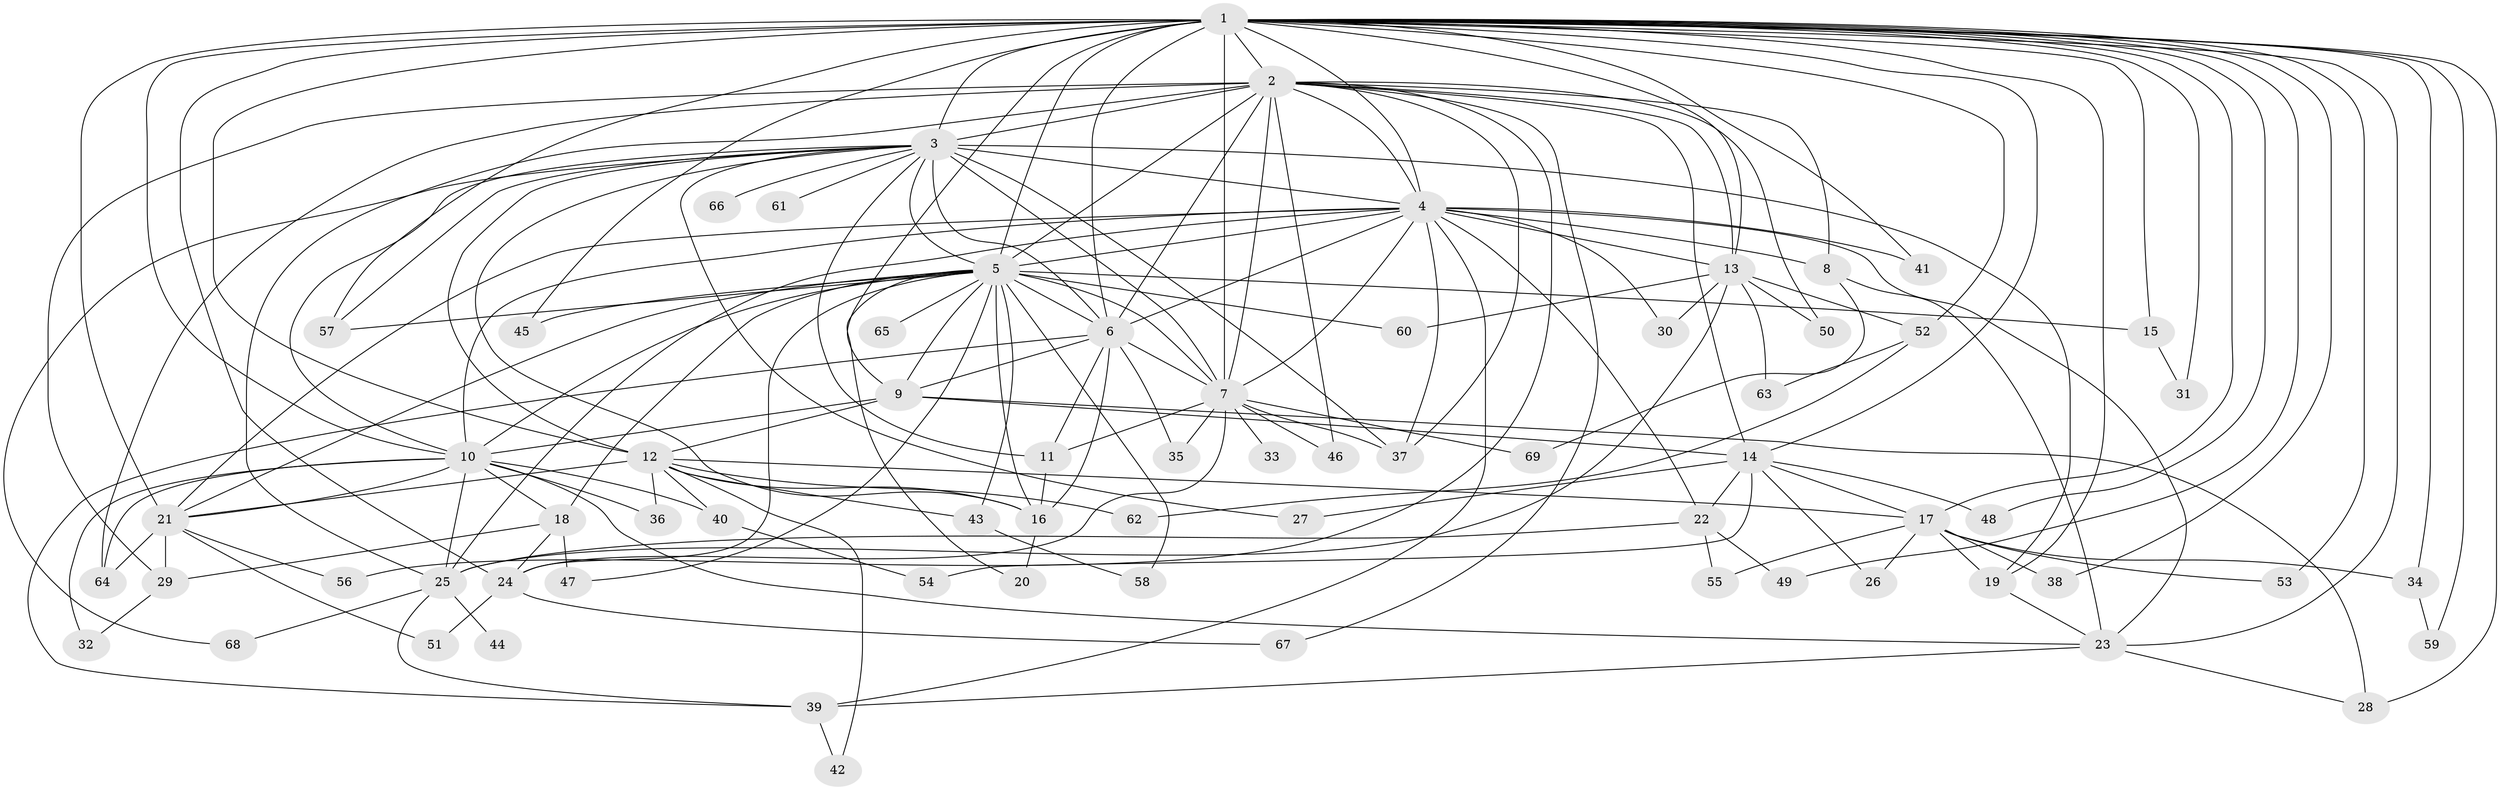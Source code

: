 // original degree distribution, {10: 0.0072992700729927005, 27: 0.0072992700729927005, 22: 0.014598540145985401, 24: 0.014598540145985401, 26: 0.0072992700729927005, 17: 0.0072992700729927005, 33: 0.0072992700729927005, 13: 0.0072992700729927005, 3: 0.1897810218978102, 9: 0.021897810218978103, 11: 0.0072992700729927005, 4: 0.08029197080291971, 2: 0.5401459854014599, 7: 0.021897810218978103, 6: 0.021897810218978103, 8: 0.0072992700729927005, 5: 0.0364963503649635}
// Generated by graph-tools (version 1.1) at 2025/35/03/09/25 02:35:15]
// undirected, 69 vertices, 172 edges
graph export_dot {
graph [start="1"]
  node [color=gray90,style=filled];
  1;
  2;
  3;
  4;
  5;
  6;
  7;
  8;
  9;
  10;
  11;
  12;
  13;
  14;
  15;
  16;
  17;
  18;
  19;
  20;
  21;
  22;
  23;
  24;
  25;
  26;
  27;
  28;
  29;
  30;
  31;
  32;
  33;
  34;
  35;
  36;
  37;
  38;
  39;
  40;
  41;
  42;
  43;
  44;
  45;
  46;
  47;
  48;
  49;
  50;
  51;
  52;
  53;
  54;
  55;
  56;
  57;
  58;
  59;
  60;
  61;
  62;
  63;
  64;
  65;
  66;
  67;
  68;
  69;
  1 -- 2 [weight=6.0];
  1 -- 3 [weight=4.0];
  1 -- 4 [weight=4.0];
  1 -- 5 [weight=4.0];
  1 -- 6 [weight=4.0];
  1 -- 7 [weight=8.0];
  1 -- 9 [weight=2.0];
  1 -- 10 [weight=3.0];
  1 -- 12 [weight=3.0];
  1 -- 13 [weight=1.0];
  1 -- 14 [weight=1.0];
  1 -- 15 [weight=1.0];
  1 -- 17 [weight=1.0];
  1 -- 19 [weight=1.0];
  1 -- 21 [weight=1.0];
  1 -- 23 [weight=1.0];
  1 -- 24 [weight=2.0];
  1 -- 28 [weight=1.0];
  1 -- 31 [weight=1.0];
  1 -- 34 [weight=1.0];
  1 -- 38 [weight=1.0];
  1 -- 41 [weight=3.0];
  1 -- 45 [weight=1.0];
  1 -- 48 [weight=1.0];
  1 -- 49 [weight=1.0];
  1 -- 52 [weight=1.0];
  1 -- 53 [weight=1.0];
  1 -- 57 [weight=1.0];
  1 -- 59 [weight=1.0];
  2 -- 3 [weight=1.0];
  2 -- 4 [weight=1.0];
  2 -- 5 [weight=2.0];
  2 -- 6 [weight=2.0];
  2 -- 7 [weight=1.0];
  2 -- 8 [weight=1.0];
  2 -- 13 [weight=1.0];
  2 -- 14 [weight=1.0];
  2 -- 25 [weight=2.0];
  2 -- 29 [weight=1.0];
  2 -- 37 [weight=1.0];
  2 -- 46 [weight=1.0];
  2 -- 50 [weight=1.0];
  2 -- 56 [weight=1.0];
  2 -- 64 [weight=1.0];
  2 -- 67 [weight=1.0];
  3 -- 4 [weight=2.0];
  3 -- 5 [weight=1.0];
  3 -- 6 [weight=1.0];
  3 -- 7 [weight=2.0];
  3 -- 10 [weight=1.0];
  3 -- 11 [weight=1.0];
  3 -- 12 [weight=1.0];
  3 -- 16 [weight=1.0];
  3 -- 19 [weight=1.0];
  3 -- 27 [weight=1.0];
  3 -- 37 [weight=1.0];
  3 -- 57 [weight=1.0];
  3 -- 61 [weight=1.0];
  3 -- 66 [weight=1.0];
  3 -- 68 [weight=1.0];
  4 -- 5 [weight=1.0];
  4 -- 6 [weight=2.0];
  4 -- 7 [weight=1.0];
  4 -- 8 [weight=2.0];
  4 -- 10 [weight=1.0];
  4 -- 13 [weight=1.0];
  4 -- 21 [weight=1.0];
  4 -- 22 [weight=1.0];
  4 -- 23 [weight=1.0];
  4 -- 25 [weight=1.0];
  4 -- 30 [weight=1.0];
  4 -- 37 [weight=1.0];
  4 -- 39 [weight=1.0];
  4 -- 41 [weight=1.0];
  5 -- 6 [weight=1.0];
  5 -- 7 [weight=2.0];
  5 -- 9 [weight=1.0];
  5 -- 10 [weight=1.0];
  5 -- 15 [weight=1.0];
  5 -- 16 [weight=1.0];
  5 -- 18 [weight=1.0];
  5 -- 20 [weight=1.0];
  5 -- 21 [weight=1.0];
  5 -- 24 [weight=1.0];
  5 -- 43 [weight=1.0];
  5 -- 45 [weight=1.0];
  5 -- 47 [weight=1.0];
  5 -- 57 [weight=1.0];
  5 -- 58 [weight=1.0];
  5 -- 60 [weight=1.0];
  5 -- 65 [weight=1.0];
  6 -- 7 [weight=1.0];
  6 -- 9 [weight=1.0];
  6 -- 11 [weight=1.0];
  6 -- 16 [weight=4.0];
  6 -- 35 [weight=1.0];
  6 -- 39 [weight=1.0];
  7 -- 11 [weight=2.0];
  7 -- 24 [weight=1.0];
  7 -- 33 [weight=1.0];
  7 -- 35 [weight=1.0];
  7 -- 37 [weight=1.0];
  7 -- 46 [weight=1.0];
  7 -- 69 [weight=1.0];
  8 -- 23 [weight=1.0];
  8 -- 69 [weight=1.0];
  9 -- 10 [weight=1.0];
  9 -- 12 [weight=1.0];
  9 -- 14 [weight=1.0];
  9 -- 28 [weight=1.0];
  10 -- 18 [weight=1.0];
  10 -- 21 [weight=1.0];
  10 -- 23 [weight=1.0];
  10 -- 25 [weight=1.0];
  10 -- 32 [weight=1.0];
  10 -- 36 [weight=1.0];
  10 -- 40 [weight=1.0];
  10 -- 64 [weight=1.0];
  11 -- 16 [weight=1.0];
  12 -- 16 [weight=1.0];
  12 -- 17 [weight=1.0];
  12 -- 21 [weight=1.0];
  12 -- 36 [weight=1.0];
  12 -- 40 [weight=1.0];
  12 -- 42 [weight=1.0];
  12 -- 43 [weight=1.0];
  12 -- 62 [weight=1.0];
  13 -- 25 [weight=1.0];
  13 -- 30 [weight=1.0];
  13 -- 50 [weight=1.0];
  13 -- 52 [weight=1.0];
  13 -- 60 [weight=1.0];
  13 -- 63 [weight=1.0];
  14 -- 17 [weight=1.0];
  14 -- 22 [weight=1.0];
  14 -- 26 [weight=1.0];
  14 -- 27 [weight=1.0];
  14 -- 48 [weight=1.0];
  14 -- 54 [weight=1.0];
  15 -- 31 [weight=1.0];
  16 -- 20 [weight=1.0];
  17 -- 19 [weight=1.0];
  17 -- 26 [weight=1.0];
  17 -- 34 [weight=1.0];
  17 -- 38 [weight=1.0];
  17 -- 53 [weight=1.0];
  17 -- 55 [weight=1.0];
  18 -- 24 [weight=1.0];
  18 -- 29 [weight=1.0];
  18 -- 47 [weight=1.0];
  19 -- 23 [weight=1.0];
  21 -- 29 [weight=1.0];
  21 -- 51 [weight=1.0];
  21 -- 56 [weight=1.0];
  21 -- 64 [weight=1.0];
  22 -- 25 [weight=1.0];
  22 -- 49 [weight=1.0];
  22 -- 55 [weight=1.0];
  23 -- 28 [weight=1.0];
  23 -- 39 [weight=1.0];
  24 -- 51 [weight=1.0];
  24 -- 67 [weight=1.0];
  25 -- 39 [weight=1.0];
  25 -- 44 [weight=2.0];
  25 -- 68 [weight=1.0];
  29 -- 32 [weight=1.0];
  34 -- 59 [weight=1.0];
  39 -- 42 [weight=1.0];
  40 -- 54 [weight=1.0];
  43 -- 58 [weight=1.0];
  52 -- 62 [weight=1.0];
  52 -- 63 [weight=1.0];
}
